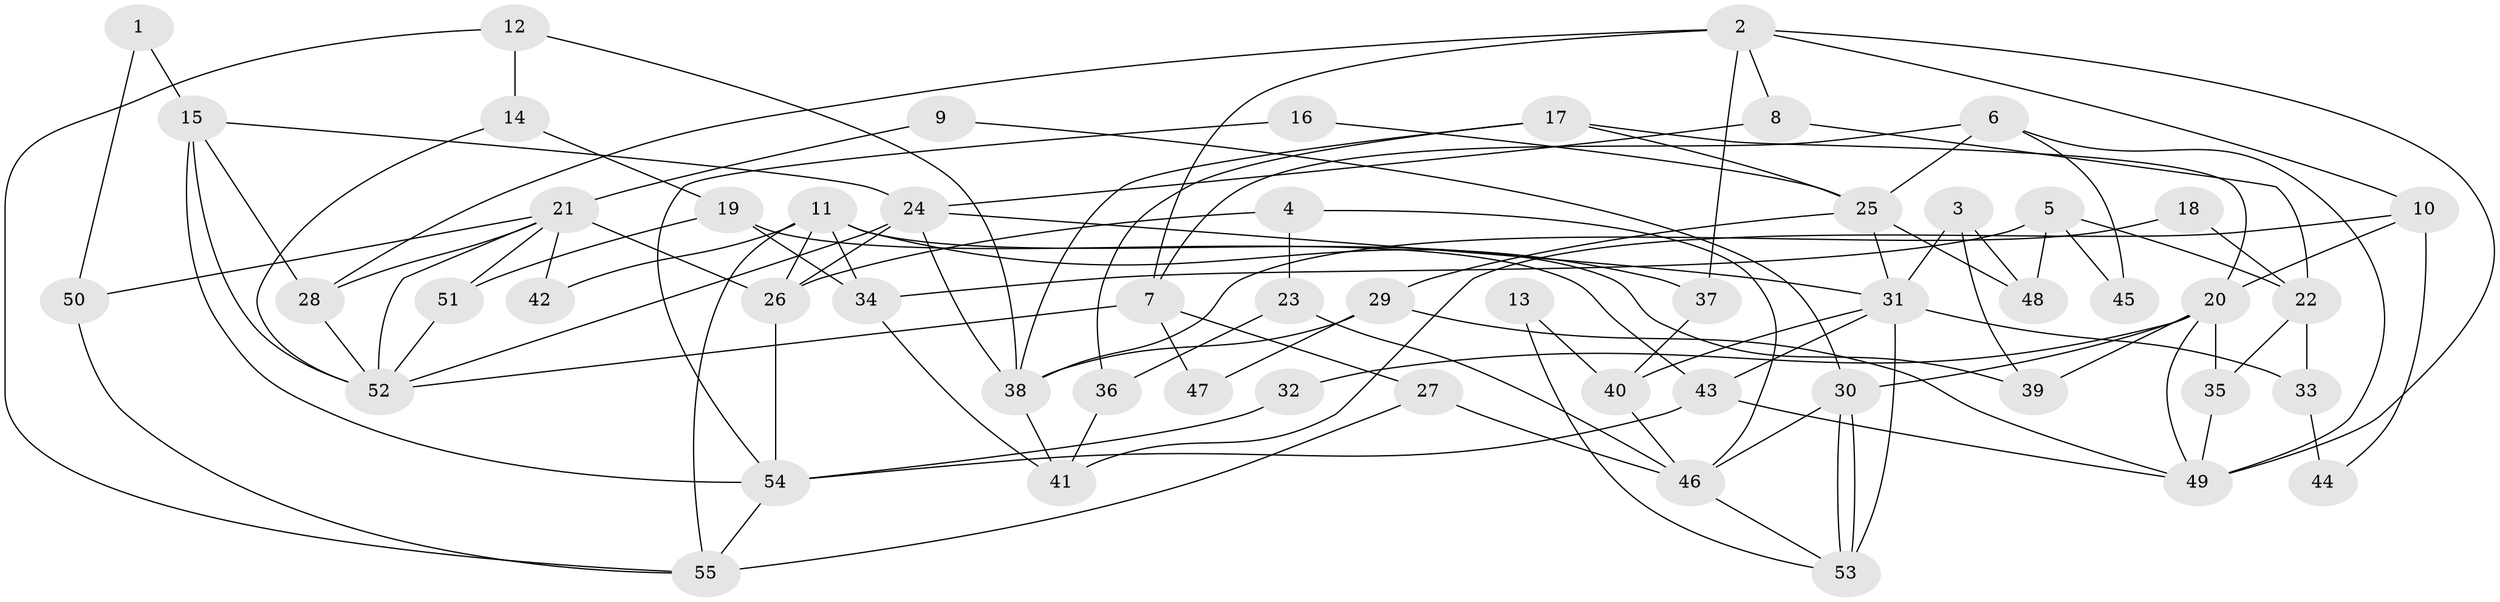 // Generated by graph-tools (version 1.1) at 2025/36/03/09/25 02:36:06]
// undirected, 55 vertices, 110 edges
graph export_dot {
graph [start="1"]
  node [color=gray90,style=filled];
  1;
  2;
  3;
  4;
  5;
  6;
  7;
  8;
  9;
  10;
  11;
  12;
  13;
  14;
  15;
  16;
  17;
  18;
  19;
  20;
  21;
  22;
  23;
  24;
  25;
  26;
  27;
  28;
  29;
  30;
  31;
  32;
  33;
  34;
  35;
  36;
  37;
  38;
  39;
  40;
  41;
  42;
  43;
  44;
  45;
  46;
  47;
  48;
  49;
  50;
  51;
  52;
  53;
  54;
  55;
  1 -- 15;
  1 -- 50;
  2 -- 49;
  2 -- 28;
  2 -- 7;
  2 -- 8;
  2 -- 10;
  2 -- 37;
  3 -- 39;
  3 -- 31;
  3 -- 48;
  4 -- 46;
  4 -- 26;
  4 -- 23;
  5 -- 22;
  5 -- 48;
  5 -- 34;
  5 -- 45;
  6 -- 25;
  6 -- 7;
  6 -- 45;
  6 -- 49;
  7 -- 52;
  7 -- 27;
  7 -- 47;
  8 -- 24;
  8 -- 22;
  9 -- 21;
  9 -- 30;
  10 -- 41;
  10 -- 20;
  10 -- 44;
  11 -- 55;
  11 -- 34;
  11 -- 26;
  11 -- 37;
  11 -- 39;
  11 -- 42;
  12 -- 14;
  12 -- 38;
  12 -- 55;
  13 -- 53;
  13 -- 40;
  14 -- 19;
  14 -- 52;
  15 -- 28;
  15 -- 24;
  15 -- 52;
  15 -- 54;
  16 -- 54;
  16 -- 25;
  17 -- 20;
  17 -- 25;
  17 -- 36;
  17 -- 38;
  18 -- 38;
  18 -- 22;
  19 -- 51;
  19 -- 43;
  19 -- 34;
  20 -- 30;
  20 -- 32;
  20 -- 35;
  20 -- 39;
  20 -- 49;
  21 -- 26;
  21 -- 52;
  21 -- 28;
  21 -- 42;
  21 -- 50;
  21 -- 51;
  22 -- 35;
  22 -- 33;
  23 -- 46;
  23 -- 36;
  24 -- 26;
  24 -- 38;
  24 -- 31;
  24 -- 52;
  25 -- 29;
  25 -- 31;
  25 -- 48;
  26 -- 54;
  27 -- 55;
  27 -- 46;
  28 -- 52;
  29 -- 38;
  29 -- 49;
  29 -- 47;
  30 -- 53;
  30 -- 53;
  30 -- 46;
  31 -- 53;
  31 -- 33;
  31 -- 40;
  31 -- 43;
  32 -- 54;
  33 -- 44;
  34 -- 41;
  35 -- 49;
  36 -- 41;
  37 -- 40;
  38 -- 41;
  40 -- 46;
  43 -- 49;
  43 -- 54;
  46 -- 53;
  50 -- 55;
  51 -- 52;
  54 -- 55;
}

